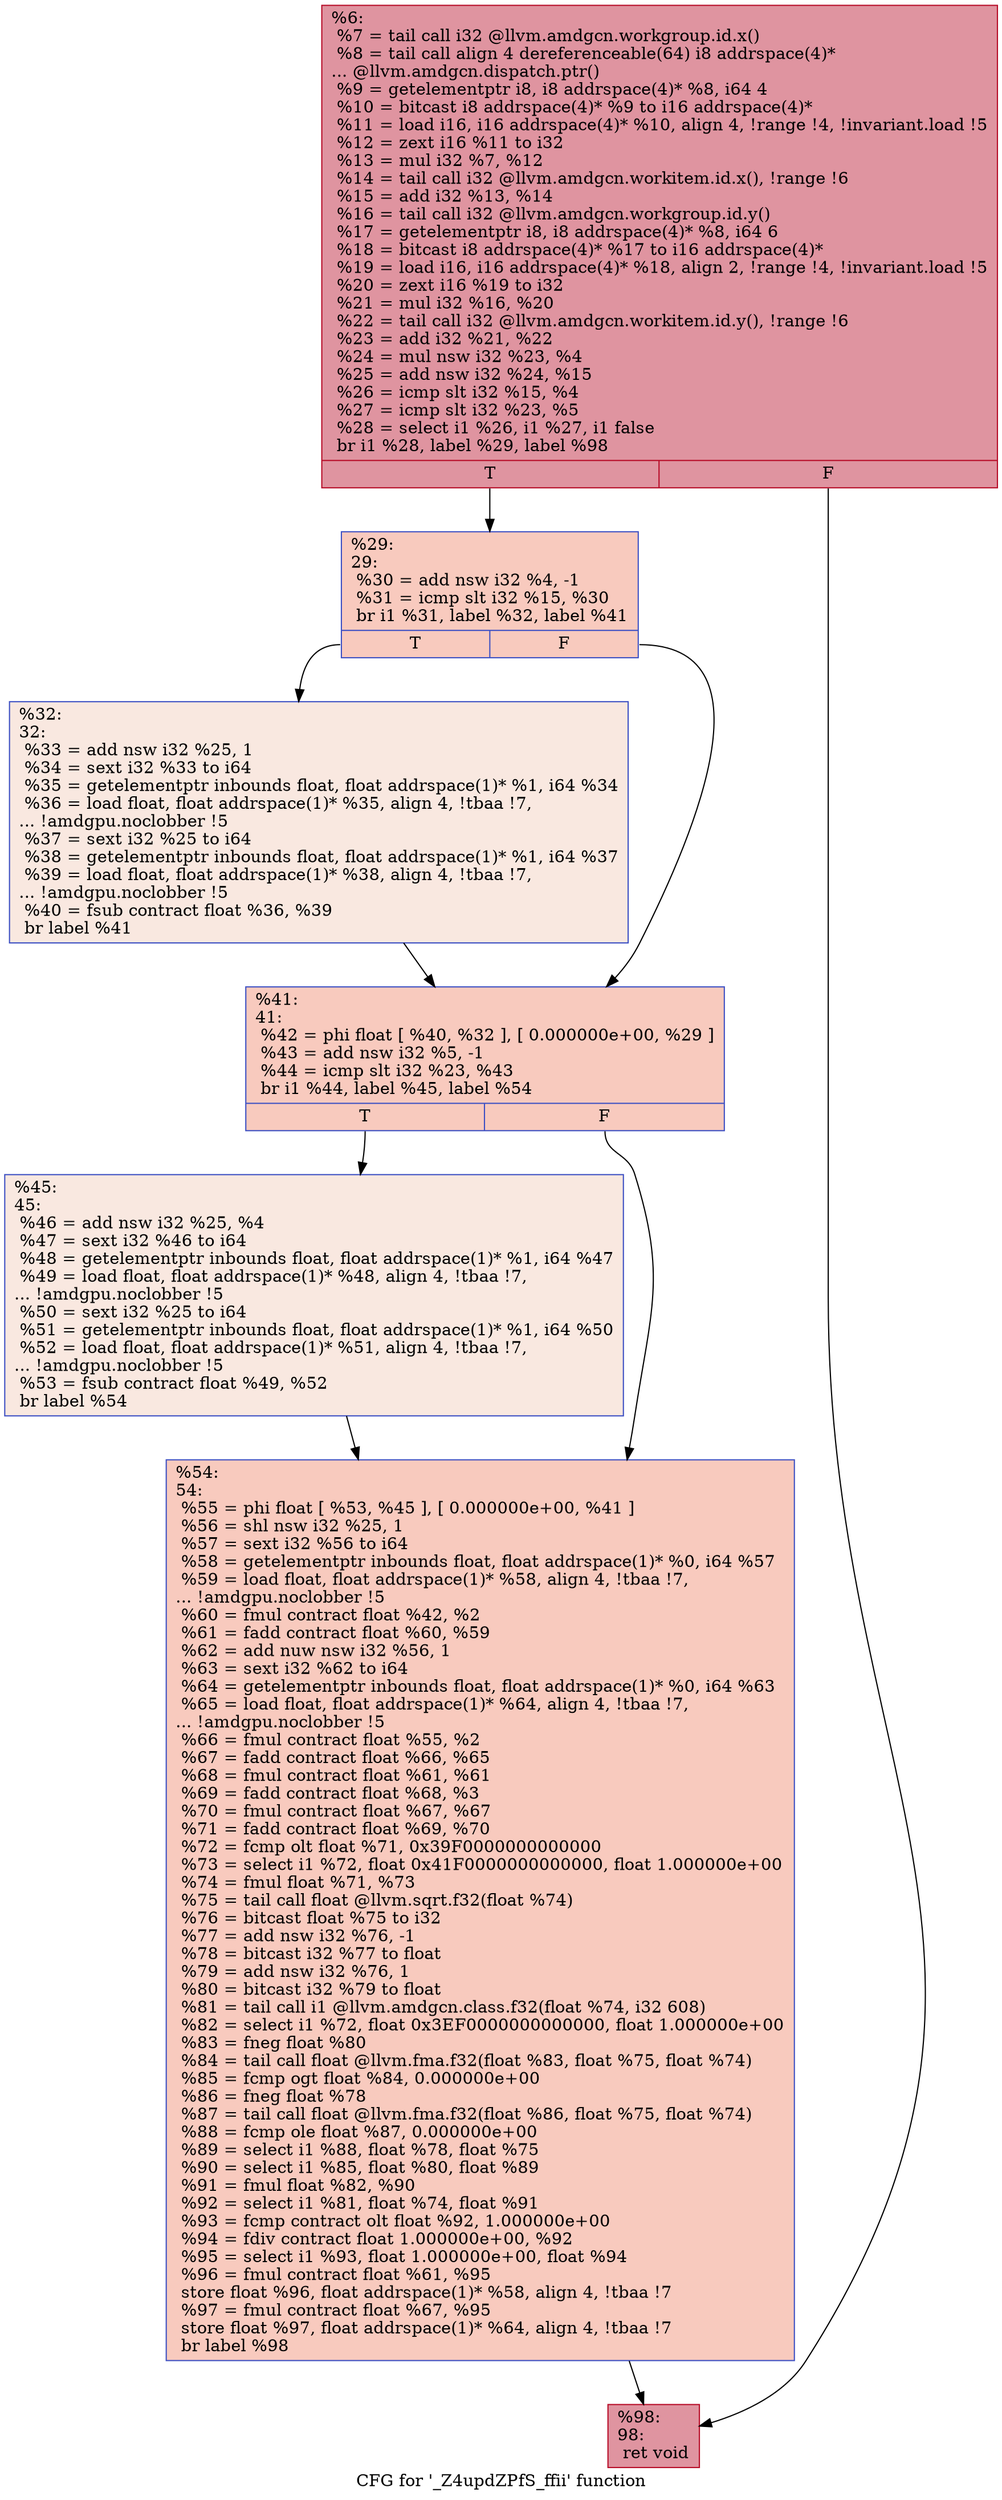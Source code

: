 digraph "CFG for '_Z4updZPfS_ffii' function" {
	label="CFG for '_Z4updZPfS_ffii' function";

	Node0x633d160 [shape=record,color="#b70d28ff", style=filled, fillcolor="#b70d2870",label="{%6:\l  %7 = tail call i32 @llvm.amdgcn.workgroup.id.x()\l  %8 = tail call align 4 dereferenceable(64) i8 addrspace(4)*\l... @llvm.amdgcn.dispatch.ptr()\l  %9 = getelementptr i8, i8 addrspace(4)* %8, i64 4\l  %10 = bitcast i8 addrspace(4)* %9 to i16 addrspace(4)*\l  %11 = load i16, i16 addrspace(4)* %10, align 4, !range !4, !invariant.load !5\l  %12 = zext i16 %11 to i32\l  %13 = mul i32 %7, %12\l  %14 = tail call i32 @llvm.amdgcn.workitem.id.x(), !range !6\l  %15 = add i32 %13, %14\l  %16 = tail call i32 @llvm.amdgcn.workgroup.id.y()\l  %17 = getelementptr i8, i8 addrspace(4)* %8, i64 6\l  %18 = bitcast i8 addrspace(4)* %17 to i16 addrspace(4)*\l  %19 = load i16, i16 addrspace(4)* %18, align 2, !range !4, !invariant.load !5\l  %20 = zext i16 %19 to i32\l  %21 = mul i32 %16, %20\l  %22 = tail call i32 @llvm.amdgcn.workitem.id.y(), !range !6\l  %23 = add i32 %21, %22\l  %24 = mul nsw i32 %23, %4\l  %25 = add nsw i32 %24, %15\l  %26 = icmp slt i32 %15, %4\l  %27 = icmp slt i32 %23, %5\l  %28 = select i1 %26, i1 %27, i1 false\l  br i1 %28, label %29, label %98\l|{<s0>T|<s1>F}}"];
	Node0x633d160:s0 -> Node0x6340d40;
	Node0x633d160:s1 -> Node0x6340dd0;
	Node0x6340d40 [shape=record,color="#3d50c3ff", style=filled, fillcolor="#ef886b70",label="{%29:\l29:                                               \l  %30 = add nsw i32 %4, -1\l  %31 = icmp slt i32 %15, %30\l  br i1 %31, label %32, label %41\l|{<s0>T|<s1>F}}"];
	Node0x6340d40:s0 -> Node0x6341060;
	Node0x6340d40:s1 -> Node0x63410b0;
	Node0x6341060 [shape=record,color="#3d50c3ff", style=filled, fillcolor="#f1ccb870",label="{%32:\l32:                                               \l  %33 = add nsw i32 %25, 1\l  %34 = sext i32 %33 to i64\l  %35 = getelementptr inbounds float, float addrspace(1)* %1, i64 %34\l  %36 = load float, float addrspace(1)* %35, align 4, !tbaa !7,\l... !amdgpu.noclobber !5\l  %37 = sext i32 %25 to i64\l  %38 = getelementptr inbounds float, float addrspace(1)* %1, i64 %37\l  %39 = load float, float addrspace(1)* %38, align 4, !tbaa !7,\l... !amdgpu.noclobber !5\l  %40 = fsub contract float %36, %39\l  br label %41\l}"];
	Node0x6341060 -> Node0x63410b0;
	Node0x63410b0 [shape=record,color="#3d50c3ff", style=filled, fillcolor="#ef886b70",label="{%41:\l41:                                               \l  %42 = phi float [ %40, %32 ], [ 0.000000e+00, %29 ]\l  %43 = add nsw i32 %5, -1\l  %44 = icmp slt i32 %23, %43\l  br i1 %44, label %45, label %54\l|{<s0>T|<s1>F}}"];
	Node0x63410b0:s0 -> Node0x6342b60;
	Node0x63410b0:s1 -> Node0x6342bf0;
	Node0x6342b60 [shape=record,color="#3d50c3ff", style=filled, fillcolor="#f1ccb870",label="{%45:\l45:                                               \l  %46 = add nsw i32 %25, %4\l  %47 = sext i32 %46 to i64\l  %48 = getelementptr inbounds float, float addrspace(1)* %1, i64 %47\l  %49 = load float, float addrspace(1)* %48, align 4, !tbaa !7,\l... !amdgpu.noclobber !5\l  %50 = sext i32 %25 to i64\l  %51 = getelementptr inbounds float, float addrspace(1)* %1, i64 %50\l  %52 = load float, float addrspace(1)* %51, align 4, !tbaa !7,\l... !amdgpu.noclobber !5\l  %53 = fsub contract float %49, %52\l  br label %54\l}"];
	Node0x6342b60 -> Node0x6342bf0;
	Node0x6342bf0 [shape=record,color="#3d50c3ff", style=filled, fillcolor="#ef886b70",label="{%54:\l54:                                               \l  %55 = phi float [ %53, %45 ], [ 0.000000e+00, %41 ]\l  %56 = shl nsw i32 %25, 1\l  %57 = sext i32 %56 to i64\l  %58 = getelementptr inbounds float, float addrspace(1)* %0, i64 %57\l  %59 = load float, float addrspace(1)* %58, align 4, !tbaa !7,\l... !amdgpu.noclobber !5\l  %60 = fmul contract float %42, %2\l  %61 = fadd contract float %60, %59\l  %62 = add nuw nsw i32 %56, 1\l  %63 = sext i32 %62 to i64\l  %64 = getelementptr inbounds float, float addrspace(1)* %0, i64 %63\l  %65 = load float, float addrspace(1)* %64, align 4, !tbaa !7,\l... !amdgpu.noclobber !5\l  %66 = fmul contract float %55, %2\l  %67 = fadd contract float %66, %65\l  %68 = fmul contract float %61, %61\l  %69 = fadd contract float %68, %3\l  %70 = fmul contract float %67, %67\l  %71 = fadd contract float %69, %70\l  %72 = fcmp olt float %71, 0x39F0000000000000\l  %73 = select i1 %72, float 0x41F0000000000000, float 1.000000e+00\l  %74 = fmul float %71, %73\l  %75 = tail call float @llvm.sqrt.f32(float %74)\l  %76 = bitcast float %75 to i32\l  %77 = add nsw i32 %76, -1\l  %78 = bitcast i32 %77 to float\l  %79 = add nsw i32 %76, 1\l  %80 = bitcast i32 %79 to float\l  %81 = tail call i1 @llvm.amdgcn.class.f32(float %74, i32 608)\l  %82 = select i1 %72, float 0x3EF0000000000000, float 1.000000e+00\l  %83 = fneg float %80\l  %84 = tail call float @llvm.fma.f32(float %83, float %75, float %74)\l  %85 = fcmp ogt float %84, 0.000000e+00\l  %86 = fneg float %78\l  %87 = tail call float @llvm.fma.f32(float %86, float %75, float %74)\l  %88 = fcmp ole float %87, 0.000000e+00\l  %89 = select i1 %88, float %78, float %75\l  %90 = select i1 %85, float %80, float %89\l  %91 = fmul float %82, %90\l  %92 = select i1 %81, float %74, float %91\l  %93 = fcmp contract olt float %92, 1.000000e+00\l  %94 = fdiv contract float 1.000000e+00, %92\l  %95 = select i1 %93, float 1.000000e+00, float %94\l  %96 = fmul contract float %61, %95\l  store float %96, float addrspace(1)* %58, align 4, !tbaa !7\l  %97 = fmul contract float %67, %95\l  store float %97, float addrspace(1)* %64, align 4, !tbaa !7\l  br label %98\l}"];
	Node0x6342bf0 -> Node0x6340dd0;
	Node0x6340dd0 [shape=record,color="#b70d28ff", style=filled, fillcolor="#b70d2870",label="{%98:\l98:                                               \l  ret void\l}"];
}
